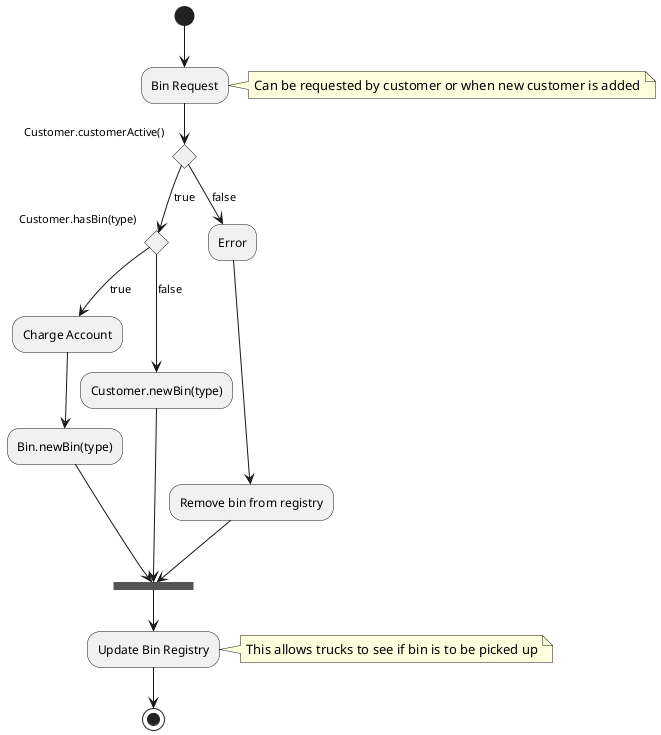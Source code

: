 @startuml

(*) --> "Bin Request"
note right: Can be requested by customer or when new customer is added

if "Customer.customerActive()" then 
    -->[true] If "Customer.hasBin(type)"
        -->[true] "Charge Account"
        --> "Bin.newBin(type)"
        ---> ==s1==
    else
        -->[false] "Customer.newBin(type)"
    EndIf
    --> ==s1==
else 
    -->[false] "Error"
    --> "Remove bin from registry"
    --> ==s1==
endif


--> "Update Bin Registry"
note right: This allows trucks to see if bin is to be picked up
--> (*)
@enduml